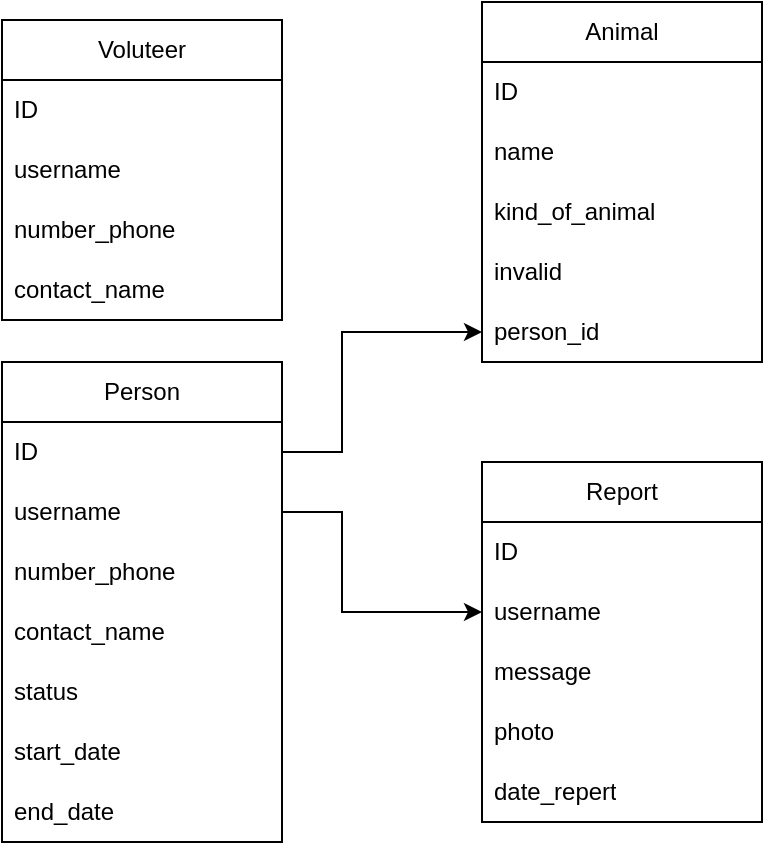 <mxfile version="20.7.4" type="device"><diagram id="b13-nBx-iH3TCLe2p_B1" name="Страница 1"><mxGraphModel dx="1434" dy="764" grid="1" gridSize="10" guides="1" tooltips="1" connect="1" arrows="1" fold="1" page="1" pageScale="1" pageWidth="827" pageHeight="1169" math="0" shadow="0"><root><mxCell id="0"/><mxCell id="1" parent="0"/><mxCell id="szsB8_zuU88D0YsgAIUp-1" value="Person" style="swimlane;fontStyle=0;childLayout=stackLayout;horizontal=1;startSize=30;horizontalStack=0;resizeParent=1;resizeParentMax=0;resizeLast=0;collapsible=1;marginBottom=0;whiteSpace=wrap;html=1;" vertex="1" parent="1"><mxGeometry x="70" y="260" width="140" height="240" as="geometry"/></mxCell><mxCell id="szsB8_zuU88D0YsgAIUp-2" value="ID" style="text;strokeColor=none;fillColor=none;align=left;verticalAlign=middle;spacingLeft=4;spacingRight=4;overflow=hidden;points=[[0,0.5],[1,0.5]];portConstraint=eastwest;rotatable=0;whiteSpace=wrap;html=1;" vertex="1" parent="szsB8_zuU88D0YsgAIUp-1"><mxGeometry y="30" width="140" height="30" as="geometry"/></mxCell><mxCell id="szsB8_zuU88D0YsgAIUp-3" value="username" style="text;strokeColor=none;fillColor=none;align=left;verticalAlign=middle;spacingLeft=4;spacingRight=4;overflow=hidden;points=[[0,0.5],[1,0.5]];portConstraint=eastwest;rotatable=0;whiteSpace=wrap;html=1;" vertex="1" parent="szsB8_zuU88D0YsgAIUp-1"><mxGeometry y="60" width="140" height="30" as="geometry"/></mxCell><mxCell id="szsB8_zuU88D0YsgAIUp-4" value="number_phone" style="text;strokeColor=none;fillColor=none;align=left;verticalAlign=middle;spacingLeft=4;spacingRight=4;overflow=hidden;points=[[0,0.5],[1,0.5]];portConstraint=eastwest;rotatable=0;whiteSpace=wrap;html=1;" vertex="1" parent="szsB8_zuU88D0YsgAIUp-1"><mxGeometry y="90" width="140" height="30" as="geometry"/></mxCell><mxCell id="szsB8_zuU88D0YsgAIUp-14" value="contact_name" style="text;strokeColor=none;fillColor=none;align=left;verticalAlign=middle;spacingLeft=4;spacingRight=4;overflow=hidden;points=[[0,0.5],[1,0.5]];portConstraint=eastwest;rotatable=0;whiteSpace=wrap;html=1;" vertex="1" parent="szsB8_zuU88D0YsgAIUp-1"><mxGeometry y="120" width="140" height="30" as="geometry"/></mxCell><mxCell id="szsB8_zuU88D0YsgAIUp-15" value="status" style="text;strokeColor=none;fillColor=none;align=left;verticalAlign=middle;spacingLeft=4;spacingRight=4;overflow=hidden;points=[[0,0.5],[1,0.5]];portConstraint=eastwest;rotatable=0;whiteSpace=wrap;html=1;" vertex="1" parent="szsB8_zuU88D0YsgAIUp-1"><mxGeometry y="150" width="140" height="30" as="geometry"/></mxCell><mxCell id="szsB8_zuU88D0YsgAIUp-16" value="start_date" style="text;strokeColor=none;fillColor=none;align=left;verticalAlign=middle;spacingLeft=4;spacingRight=4;overflow=hidden;points=[[0,0.5],[1,0.5]];portConstraint=eastwest;rotatable=0;whiteSpace=wrap;html=1;" vertex="1" parent="szsB8_zuU88D0YsgAIUp-1"><mxGeometry y="180" width="140" height="30" as="geometry"/></mxCell><mxCell id="szsB8_zuU88D0YsgAIUp-18" value="end_date" style="text;strokeColor=none;fillColor=none;align=left;verticalAlign=middle;spacingLeft=4;spacingRight=4;overflow=hidden;points=[[0,0.5],[1,0.5]];portConstraint=eastwest;rotatable=0;whiteSpace=wrap;html=1;" vertex="1" parent="szsB8_zuU88D0YsgAIUp-1"><mxGeometry y="210" width="140" height="30" as="geometry"/></mxCell><mxCell id="szsB8_zuU88D0YsgAIUp-5" value="" style="endArrow=classic;html=1;rounded=0;entryX=0;entryY=0.5;entryDx=0;entryDy=0;exitX=1;exitY=0.5;exitDx=0;exitDy=0;" edge="1" parent="1" source="szsB8_zuU88D0YsgAIUp-2" target="szsB8_zuU88D0YsgAIUp-11"><mxGeometry width="50" height="50" relative="1" as="geometry"><mxPoint x="210" y="260" as="sourcePoint"/><mxPoint x="310" y="380" as="targetPoint"/><Array as="points"><mxPoint x="240" y="305"/><mxPoint x="240" y="245"/></Array></mxGeometry></mxCell><mxCell id="szsB8_zuU88D0YsgAIUp-6" value="Animal" style="swimlane;fontStyle=0;childLayout=stackLayout;horizontal=1;startSize=30;horizontalStack=0;resizeParent=1;resizeParentMax=0;resizeLast=0;collapsible=1;marginBottom=0;whiteSpace=wrap;html=1;" vertex="1" parent="1"><mxGeometry x="310" y="80" width="140" height="180" as="geometry"/></mxCell><mxCell id="szsB8_zuU88D0YsgAIUp-7" value="ID" style="text;strokeColor=none;fillColor=none;align=left;verticalAlign=middle;spacingLeft=4;spacingRight=4;overflow=hidden;points=[[0,0.5],[1,0.5]];portConstraint=eastwest;rotatable=0;whiteSpace=wrap;html=1;" vertex="1" parent="szsB8_zuU88D0YsgAIUp-6"><mxGeometry y="30" width="140" height="30" as="geometry"/></mxCell><mxCell id="szsB8_zuU88D0YsgAIUp-17" value="name" style="text;strokeColor=none;fillColor=none;align=left;verticalAlign=middle;spacingLeft=4;spacingRight=4;overflow=hidden;points=[[0,0.5],[1,0.5]];portConstraint=eastwest;rotatable=0;whiteSpace=wrap;html=1;" vertex="1" parent="szsB8_zuU88D0YsgAIUp-6"><mxGeometry y="60" width="140" height="30" as="geometry"/></mxCell><mxCell id="szsB8_zuU88D0YsgAIUp-8" value="kind_of_animal" style="text;strokeColor=none;fillColor=none;align=left;verticalAlign=middle;spacingLeft=4;spacingRight=4;overflow=hidden;points=[[0,0.5],[1,0.5]];portConstraint=eastwest;rotatable=0;whiteSpace=wrap;html=1;" vertex="1" parent="szsB8_zuU88D0YsgAIUp-6"><mxGeometry y="90" width="140" height="30" as="geometry"/></mxCell><mxCell id="szsB8_zuU88D0YsgAIUp-10" value="invalid" style="text;strokeColor=none;fillColor=none;align=left;verticalAlign=middle;spacingLeft=4;spacingRight=4;overflow=hidden;points=[[0,0.5],[1,0.5]];portConstraint=eastwest;rotatable=0;whiteSpace=wrap;html=1;" vertex="1" parent="szsB8_zuU88D0YsgAIUp-6"><mxGeometry y="120" width="140" height="30" as="geometry"/></mxCell><mxCell id="szsB8_zuU88D0YsgAIUp-11" value="person_id" style="text;strokeColor=none;fillColor=none;align=left;verticalAlign=middle;spacingLeft=4;spacingRight=4;overflow=hidden;points=[[0,0.5],[1,0.5]];portConstraint=eastwest;rotatable=0;whiteSpace=wrap;html=1;" vertex="1" parent="szsB8_zuU88D0YsgAIUp-6"><mxGeometry y="150" width="140" height="30" as="geometry"/></mxCell><mxCell id="szsB8_zuU88D0YsgAIUp-19" value="Voluteer" style="swimlane;fontStyle=0;childLayout=stackLayout;horizontal=1;startSize=30;horizontalStack=0;resizeParent=1;resizeParentMax=0;resizeLast=0;collapsible=1;marginBottom=0;whiteSpace=wrap;html=1;" vertex="1" parent="1"><mxGeometry x="70" y="89" width="140" height="150" as="geometry"/></mxCell><mxCell id="szsB8_zuU88D0YsgAIUp-20" value="ID" style="text;strokeColor=none;fillColor=none;align=left;verticalAlign=middle;spacingLeft=4;spacingRight=4;overflow=hidden;points=[[0,0.5],[1,0.5]];portConstraint=eastwest;rotatable=0;whiteSpace=wrap;html=1;" vertex="1" parent="szsB8_zuU88D0YsgAIUp-19"><mxGeometry y="30" width="140" height="30" as="geometry"/></mxCell><mxCell id="szsB8_zuU88D0YsgAIUp-21" value="username" style="text;strokeColor=none;fillColor=none;align=left;verticalAlign=middle;spacingLeft=4;spacingRight=4;overflow=hidden;points=[[0,0.5],[1,0.5]];portConstraint=eastwest;rotatable=0;whiteSpace=wrap;html=1;" vertex="1" parent="szsB8_zuU88D0YsgAIUp-19"><mxGeometry y="60" width="140" height="30" as="geometry"/></mxCell><mxCell id="szsB8_zuU88D0YsgAIUp-22" value="number_phone" style="text;strokeColor=none;fillColor=none;align=left;verticalAlign=middle;spacingLeft=4;spacingRight=4;overflow=hidden;points=[[0,0.5],[1,0.5]];portConstraint=eastwest;rotatable=0;whiteSpace=wrap;html=1;" vertex="1" parent="szsB8_zuU88D0YsgAIUp-19"><mxGeometry y="90" width="140" height="30" as="geometry"/></mxCell><mxCell id="szsB8_zuU88D0YsgAIUp-23" value="contact_name" style="text;strokeColor=none;fillColor=none;align=left;verticalAlign=middle;spacingLeft=4;spacingRight=4;overflow=hidden;points=[[0,0.5],[1,0.5]];portConstraint=eastwest;rotatable=0;whiteSpace=wrap;html=1;" vertex="1" parent="szsB8_zuU88D0YsgAIUp-19"><mxGeometry y="120" width="140" height="30" as="geometry"/></mxCell><mxCell id="szsB8_zuU88D0YsgAIUp-27" value="Report" style="swimlane;fontStyle=0;childLayout=stackLayout;horizontal=1;startSize=30;horizontalStack=0;resizeParent=1;resizeParentMax=0;resizeLast=0;collapsible=1;marginBottom=0;whiteSpace=wrap;html=1;" vertex="1" parent="1"><mxGeometry x="310" y="310" width="140" height="180" as="geometry"/></mxCell><mxCell id="szsB8_zuU88D0YsgAIUp-28" value="ID" style="text;strokeColor=none;fillColor=none;align=left;verticalAlign=middle;spacingLeft=4;spacingRight=4;overflow=hidden;points=[[0,0.5],[1,0.5]];portConstraint=eastwest;rotatable=0;whiteSpace=wrap;html=1;" vertex="1" parent="szsB8_zuU88D0YsgAIUp-27"><mxGeometry y="30" width="140" height="30" as="geometry"/></mxCell><mxCell id="szsB8_zuU88D0YsgAIUp-29" value="username" style="text;strokeColor=none;fillColor=none;align=left;verticalAlign=middle;spacingLeft=4;spacingRight=4;overflow=hidden;points=[[0,0.5],[1,0.5]];portConstraint=eastwest;rotatable=0;whiteSpace=wrap;html=1;" vertex="1" parent="szsB8_zuU88D0YsgAIUp-27"><mxGeometry y="60" width="140" height="30" as="geometry"/></mxCell><mxCell id="szsB8_zuU88D0YsgAIUp-30" value="message" style="text;strokeColor=none;fillColor=none;align=left;verticalAlign=middle;spacingLeft=4;spacingRight=4;overflow=hidden;points=[[0,0.5],[1,0.5]];portConstraint=eastwest;rotatable=0;whiteSpace=wrap;html=1;" vertex="1" parent="szsB8_zuU88D0YsgAIUp-27"><mxGeometry y="90" width="140" height="30" as="geometry"/></mxCell><mxCell id="szsB8_zuU88D0YsgAIUp-31" value="photo" style="text;strokeColor=none;fillColor=none;align=left;verticalAlign=middle;spacingLeft=4;spacingRight=4;overflow=hidden;points=[[0,0.5],[1,0.5]];portConstraint=eastwest;rotatable=0;whiteSpace=wrap;html=1;" vertex="1" parent="szsB8_zuU88D0YsgAIUp-27"><mxGeometry y="120" width="140" height="30" as="geometry"/></mxCell><mxCell id="szsB8_zuU88D0YsgAIUp-33" value="date_repert" style="text;strokeColor=none;fillColor=none;align=left;verticalAlign=middle;spacingLeft=4;spacingRight=4;overflow=hidden;points=[[0,0.5],[1,0.5]];portConstraint=eastwest;rotatable=0;whiteSpace=wrap;html=1;" vertex="1" parent="szsB8_zuU88D0YsgAIUp-27"><mxGeometry y="150" width="140" height="30" as="geometry"/></mxCell><mxCell id="szsB8_zuU88D0YsgAIUp-35" value="" style="endArrow=classic;html=1;rounded=0;exitX=1;exitY=0.5;exitDx=0;exitDy=0;entryX=0;entryY=0.5;entryDx=0;entryDy=0;" edge="1" parent="1" source="szsB8_zuU88D0YsgAIUp-3" target="szsB8_zuU88D0YsgAIUp-29"><mxGeometry width="50" height="50" relative="1" as="geometry"><mxPoint x="240" y="400" as="sourcePoint"/><mxPoint x="290" y="350" as="targetPoint"/><Array as="points"><mxPoint x="240" y="335"/><mxPoint x="240" y="385"/></Array></mxGeometry></mxCell></root></mxGraphModel></diagram></mxfile>